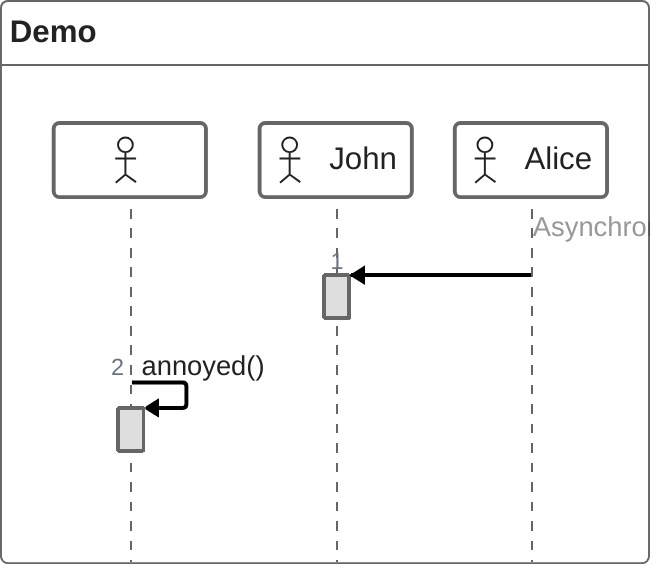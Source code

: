 zenuml
	title Demo
	@Actor J
	as
	John
	
	@Actor A
	as
	Alice

	// Asynchronous messages
	A->J.annoyed(): Hello John, how are you?
	J->A: Unfocussed and irritable, as usual.
	A->J: Understandable, have a great day.

	// Synchronous messages
	A.SyncMessage
	A.SyncMessage()
	A.SyncMessage(1, with, parameters) {
		B.nestedSyncMessage()
	}

	// Creation messages
	new A1
	new A2(with, parameters)

	// Reply message
	Client->A.method() {
		B.method() {
			if(condition) {
				return x1
				// return early
				@return
				A->Client: x11
			}
		}
		return x2
	}
	
	// 1\. Assign a variable from a sync message.
	a = A.SyncMessage()

	// 1\.1\. Optionally give the variable a type
	SomeType a = A.SyncMessage()

	// 2\. Use “return” keyword
	A.SyncMessage() {
		return result
	}
	SomeType a = A.SyncMessage() {
		return result
	}

	// 3\. Use “@return” or “@reply” annotator on an async message
	@return
	A->B: result


	// Loops
	for(condition)   {}
	forEach(of list) {}
	loop(condition)  {}
	while(condition) {}
	for     {}
	forEach {}
	loop    {}
	while   {}


	// Condtionals
	Alice->John: Hello John, how are you?
	if(usual) {
		John->Alice: The usual.
	}
	// Comment
	else if(annoyed){
		John->Alice: Piss off.
	}
	else{
		John->Alice: Good, and you?
	}

	// Optional sequence
	opt {
		John->Alice: Thanks for asking.
	}

	// Parallel statements
	par {
		Alice->Bob: Hello guys!
		Alice->John: Hello guys!
	}

	try {
		Consumer->API: Book something
		API->BookingService: Start booking process
	} catch {
		API->Consumer: show failure
	} finally {
		API->BookingService: rollback status
	}
